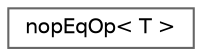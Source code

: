 digraph "Graphical Class Hierarchy"
{
 // LATEX_PDF_SIZE
  bgcolor="transparent";
  edge [fontname=Helvetica,fontsize=10,labelfontname=Helvetica,labelfontsize=10];
  node [fontname=Helvetica,fontsize=10,shape=box,height=0.2,width=0.4];
  rankdir="LR";
  Node0 [id="Node000000",label="nopEqOp\< T \>",height=0.2,width=0.4,color="grey40", fillcolor="white", style="filled",URL="$structFoam_1_1nopEqOp.html",tooltip=" "];
}
